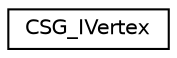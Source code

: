 digraph G
{
  edge [fontname="Helvetica",fontsize="10",labelfontname="Helvetica",labelfontsize="10"];
  node [fontname="Helvetica",fontsize="10",shape=record];
  rankdir=LR;
  Node1 [label="CSG_IVertex",height=0.2,width=0.4,color="black", fillcolor="white", style="filled",URL="$d8/d0c/structCSG__IVertex.html"];
}
